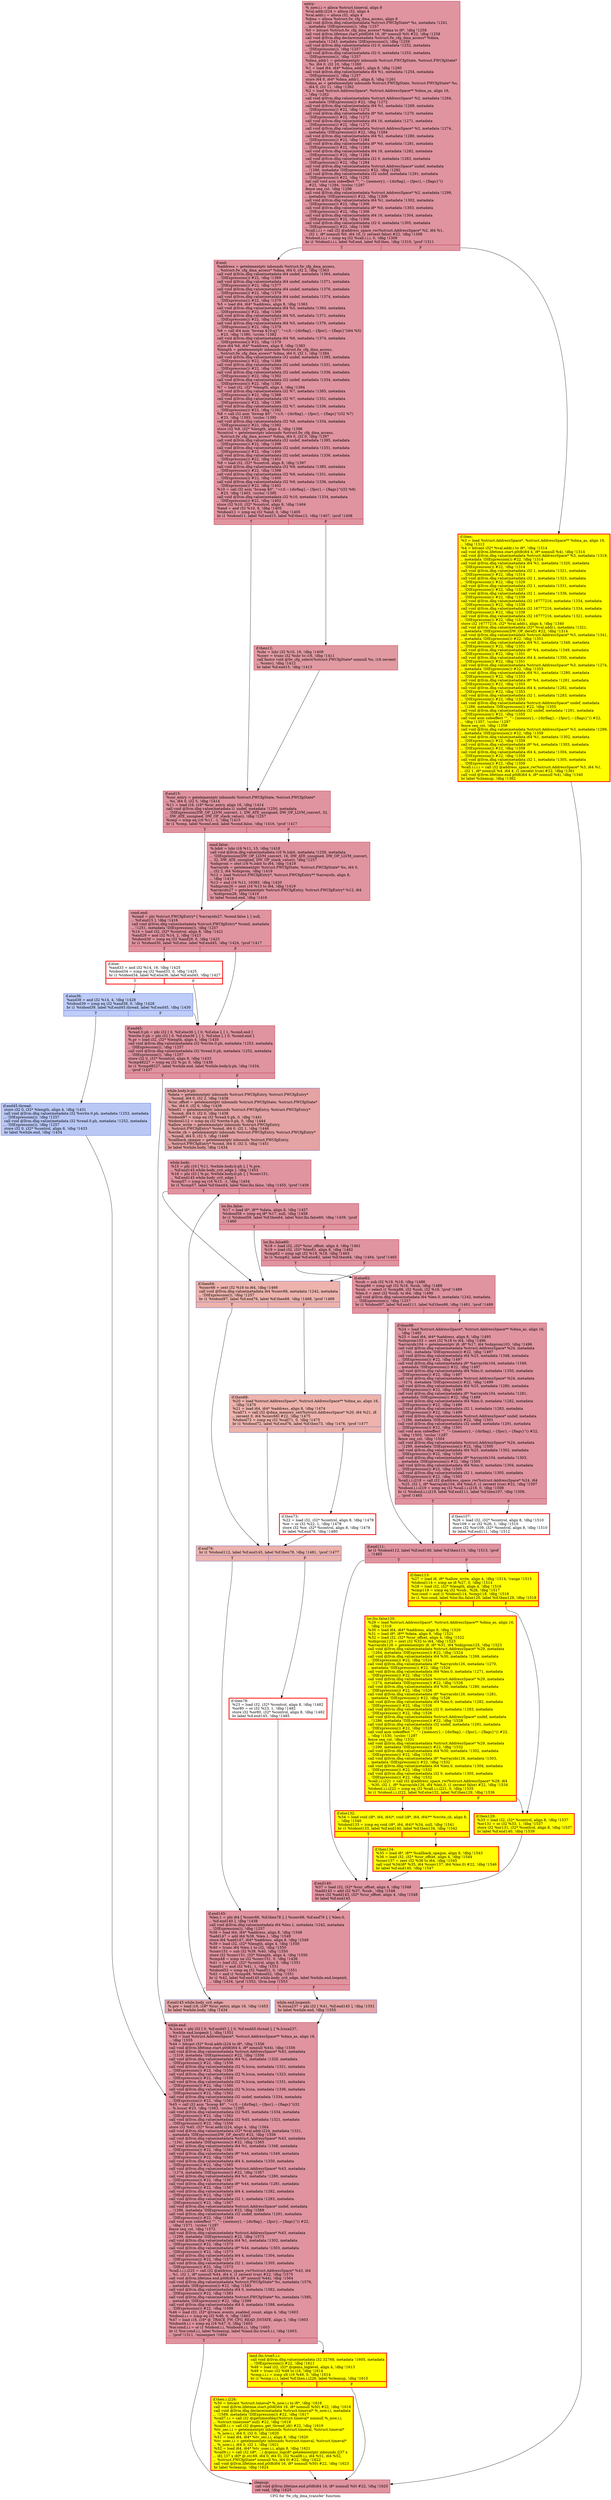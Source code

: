 digraph "CFG for 'fw_cfg_dma_transfer' function" {
	label="CFG for 'fw_cfg_dma_transfer' function";

	Node0x561075e3d190 [shape=record,color="#b70d28ff", style=filled, fillcolor="#b70d2870",label="{entry:\l  %_now.i.i = alloca %struct.timeval, align 8\l  %val.addr.i224 = alloca i32, align 4\l  %val.addr.i = alloca i32, align 4\l  %dma = alloca %struct.fw_cfg_dma_access, align 8\l  call void @llvm.dbg.value(metadata %struct.FWCfgState* %s, metadata !1241,\l... metadata !DIExpression()), !dbg !1257\l  %0 = bitcast %struct.fw_cfg_dma_access* %dma to i8*, !dbg !1258\l  call void @llvm.lifetime.start.p0i8(i64 16, i8* nonnull %0) #22, !dbg !1258\l  call void @llvm.dbg.declare(metadata %struct.fw_cfg_dma_access* %dma,\l... metadata !1243, metadata !DIExpression()), !dbg !1259\l  call void @llvm.dbg.value(metadata i32 0, metadata !1252, metadata\l... !DIExpression()), !dbg !1257\l  call void @llvm.dbg.value(metadata i32 0, metadata !1253, metadata\l... !DIExpression()), !dbg !1257\l  %dma_addr1 = getelementptr inbounds %struct.FWCfgState, %struct.FWCfgState*\l... %s, i64 0, i32 10, !dbg !1260\l  %1 = load i64, i64* %dma_addr1, align 8, !dbg !1260\l  call void @llvm.dbg.value(metadata i64 %1, metadata !1254, metadata\l... !DIExpression()), !dbg !1257\l  store i64 0, i64* %dma_addr1, align 8, !dbg !1261\l  %dma_as = getelementptr inbounds %struct.FWCfgState, %struct.FWCfgState* %s,\l... i64 0, i32 11, !dbg !1262\l  %2 = load %struct.AddressSpace*, %struct.AddressSpace** %dma_as, align 16,\l... !dbg !1262\l  call void @llvm.dbg.value(metadata %struct.AddressSpace* %2, metadata !1264,\l... metadata !DIExpression()) #22, !dbg !1272\l  call void @llvm.dbg.value(metadata i64 %1, metadata !1269, metadata\l... !DIExpression()) #22, !dbg !1272\l  call void @llvm.dbg.value(metadata i8* %0, metadata !1270, metadata\l... !DIExpression()) #22, !dbg !1272\l  call void @llvm.dbg.value(metadata i64 16, metadata !1271, metadata\l... !DIExpression()) #22, !dbg !1272\l  call void @llvm.dbg.value(metadata %struct.AddressSpace* %2, metadata !1274,\l... metadata !DIExpression()) #22, !dbg !1284\l  call void @llvm.dbg.value(metadata i64 %1, metadata !1280, metadata\l... !DIExpression()) #22, !dbg !1284\l  call void @llvm.dbg.value(metadata i8* %0, metadata !1281, metadata\l... !DIExpression()) #22, !dbg !1284\l  call void @llvm.dbg.value(metadata i64 16, metadata !1282, metadata\l... !DIExpression()) #22, !dbg !1284\l  call void @llvm.dbg.value(metadata i32 0, metadata !1283, metadata\l... !DIExpression()) #22, !dbg !1284\l  call void @llvm.dbg.value(metadata %struct.AddressSpace* undef, metadata\l... !1286, metadata !DIExpression()) #22, !dbg !1292\l  call void @llvm.dbg.value(metadata i32 undef, metadata !1291, metadata\l... !DIExpression()) #22, !dbg !1292\l  tail call void asm sideeffect \"\", \"~\{memory\},~\{dirflag\},~\{fpsr\},~\{flags\}\"()\l... #22, !dbg !1294, !srcloc !1297\l  fence seq_cst, !dbg !1298\l  call void @llvm.dbg.value(metadata %struct.AddressSpace* %2, metadata !1299,\l... metadata !DIExpression()) #22, !dbg !1306\l  call void @llvm.dbg.value(metadata i64 %1, metadata !1302, metadata\l... !DIExpression()) #22, !dbg !1306\l  call void @llvm.dbg.value(metadata i8* %0, metadata !1303, metadata\l... !DIExpression()) #22, !dbg !1306\l  call void @llvm.dbg.value(metadata i64 16, metadata !1304, metadata\l... !DIExpression()) #22, !dbg !1306\l  call void @llvm.dbg.value(metadata i32 0, metadata !1305, metadata\l... !DIExpression()) #22, !dbg !1306\l  %call.i.i.i = call i32 @address_space_rw(%struct.AddressSpace* %2, i64 %1,\l... i32 1, i8* nonnull %0, i64 16, i1 zeroext false) #22, !dbg !1308\l  %tobool.i.i.i = icmp eq i32 %call.i.i.i, 0, !dbg !1309\l  br i1 %tobool.i.i.i, label %if.end, label %if.then, !dbg !1310, !prof !1311\l|{<s0>T|<s1>F}}"];
	Node0x561075e3d190:s0 -> Node0x561075e44370;
	Node0x561075e3d190:s1 -> Node0x561075e44300;
	Node0x561075e44300 [shape=record,penwidth=3.0, style="filled", color="red", fillcolor="yellow",label="{if.then:                                          \l  %3 = load %struct.AddressSpace*, %struct.AddressSpace** %dma_as, align 16,\l... !dbg !1312\l  %4 = bitcast i32* %val.addr.i to i8*, !dbg !1314\l  call void @llvm.lifetime.start.p0i8(i64 4, i8* nonnull %4), !dbg !1314\l  call void @llvm.dbg.value(metadata %struct.AddressSpace* %3, metadata !1319,\l... metadata !DIExpression()) #22, !dbg !1314\l  call void @llvm.dbg.value(metadata i64 %1, metadata !1320, metadata\l... !DIExpression()) #22, !dbg !1314\l  call void @llvm.dbg.value(metadata i32 1, metadata !1321, metadata\l... !DIExpression()) #22, !dbg !1314\l  call void @llvm.dbg.value(metadata i32 1, metadata !1323, metadata\l... !DIExpression()) #22, !dbg !1329\l  call void @llvm.dbg.value(metadata i32 1, metadata !1331, metadata\l... !DIExpression()) #22, !dbg !1337\l  call void @llvm.dbg.value(metadata i32 1, metadata !1336, metadata\l... !DIExpression()) #22, !dbg !1339\l  call void @llvm.dbg.value(metadata i32 16777216, metadata !1334, metadata\l... !DIExpression()) #22, !dbg !1339\l  call void @llvm.dbg.value(metadata i32 16777216, metadata !1334, metadata\l... !DIExpression()) #22, !dbg !1339\l  call void @llvm.dbg.value(metadata i32 16777216, metadata !1321, metadata\l... !DIExpression()) #22, !dbg !1314\l  store i32 16777216, i32* %val.addr.i, align 4, !dbg !1340\l  call void @llvm.dbg.value(metadata i32* %val.addr.i, metadata !1321,\l... metadata !DIExpression(DW_OP_deref)) #22, !dbg !1314\l  call void @llvm.dbg.value(metadata %struct.AddressSpace* %3, metadata !1341,\l... metadata !DIExpression()) #22, !dbg !1351\l  call void @llvm.dbg.value(metadata i64 %1, metadata !1348, metadata\l... !DIExpression()) #22, !dbg !1351\l  call void @llvm.dbg.value(metadata i8* %4, metadata !1349, metadata\l... !DIExpression()) #22, !dbg !1351\l  call void @llvm.dbg.value(metadata i64 4, metadata !1350, metadata\l... !DIExpression()) #22, !dbg !1351\l  call void @llvm.dbg.value(metadata %struct.AddressSpace* %3, metadata !1274,\l... metadata !DIExpression()) #22, !dbg !1353\l  call void @llvm.dbg.value(metadata i64 %1, metadata !1280, metadata\l... !DIExpression()) #22, !dbg !1353\l  call void @llvm.dbg.value(metadata i8* %4, metadata !1281, metadata\l... !DIExpression()) #22, !dbg !1353\l  call void @llvm.dbg.value(metadata i64 4, metadata !1282, metadata\l... !DIExpression()) #22, !dbg !1353\l  call void @llvm.dbg.value(metadata i32 1, metadata !1283, metadata\l... !DIExpression()) #22, !dbg !1353\l  call void @llvm.dbg.value(metadata %struct.AddressSpace* undef, metadata\l... !1286, metadata !DIExpression()) #22, !dbg !1355\l  call void @llvm.dbg.value(metadata i32 undef, metadata !1291, metadata\l... !DIExpression()) #22, !dbg !1355\l  call void asm sideeffect \"\", \"~\{memory\},~\{dirflag\},~\{fpsr\},~\{flags\}\"() #22,\l... !dbg !1357, !srcloc !1297\l  fence seq_cst, !dbg !1358\l  call void @llvm.dbg.value(metadata %struct.AddressSpace* %3, metadata !1299,\l... metadata !DIExpression()) #22, !dbg !1359\l  call void @llvm.dbg.value(metadata i64 %1, metadata !1302, metadata\l... !DIExpression()) #22, !dbg !1359\l  call void @llvm.dbg.value(metadata i8* %4, metadata !1303, metadata\l... !DIExpression()) #22, !dbg !1359\l  call void @llvm.dbg.value(metadata i64 4, metadata !1304, metadata\l... !DIExpression()) #22, !dbg !1359\l  call void @llvm.dbg.value(metadata i32 1, metadata !1305, metadata\l... !DIExpression()) #22, !dbg !1359\l  %call.i.i.i.i = call i32 @address_space_rw(%struct.AddressSpace* %3, i64 %1,\l... i32 1, i8* nonnull %4, i64 4, i1 zeroext true) #22, !dbg !1361\l  call void @llvm.lifetime.end.p0i8(i64 4, i8* nonnull %4), !dbg !1340\l  br label %cleanup, !dbg !1362\l}"];
	Node0x561075e44300 -> Node0x561075a2c670;
	Node0x561075e44370 [shape=record,color="#b70d28ff", style=filled, fillcolor="#b70d2870",label="{if.end:                                           \l  %address = getelementptr inbounds %struct.fw_cfg_dma_access,\l... %struct.fw_cfg_dma_access* %dma, i64 0, i32 2, !dbg !1363\l  call void @llvm.dbg.value(metadata i64 undef, metadata !1364, metadata\l... !DIExpression()) #22, !dbg !1369\l  call void @llvm.dbg.value(metadata i64 undef, metadata !1371, metadata\l... !DIExpression()) #22, !dbg !1377\l  call void @llvm.dbg.value(metadata i64 undef, metadata !1376, metadata\l... !DIExpression()) #22, !dbg !1379\l  call void @llvm.dbg.value(metadata i64 undef, metadata !1374, metadata\l... !DIExpression()) #22, !dbg !1379\l  %5 = load i64, i64* %address, align 8, !dbg !1363\l  call void @llvm.dbg.value(metadata i64 %5, metadata !1364, metadata\l... !DIExpression()) #22, !dbg !1369\l  call void @llvm.dbg.value(metadata i64 %5, metadata !1371, metadata\l... !DIExpression()) #22, !dbg !1377\l  call void @llvm.dbg.value(metadata i64 %5, metadata !1376, metadata\l... !DIExpression()) #22, !dbg !1379\l  %6 = call i64 asm \"bswap $\{0:q\}\", \"=r,0,~\{dirflag\},~\{fpsr\},~\{flags\}\"(i64 %5)\l... #23, !dbg !1380, !srcloc !1382\l  call void @llvm.dbg.value(metadata i64 %6, metadata !1374, metadata\l... !DIExpression()) #22, !dbg !1379\l  store i64 %6, i64* %address, align 8, !dbg !1383\l  %length = getelementptr inbounds %struct.fw_cfg_dma_access,\l... %struct.fw_cfg_dma_access* %dma, i64 0, i32 1, !dbg !1384\l  call void @llvm.dbg.value(metadata i32 undef, metadata !1385, metadata\l... !DIExpression()) #22, !dbg !1388\l  call void @llvm.dbg.value(metadata i32 undef, metadata !1331, metadata\l... !DIExpression()) #22, !dbg !1390\l  call void @llvm.dbg.value(metadata i32 undef, metadata !1336, metadata\l... !DIExpression()) #22, !dbg !1392\l  call void @llvm.dbg.value(metadata i32 undef, metadata !1334, metadata\l... !DIExpression()) #22, !dbg !1392\l  %7 = load i32, i32* %length, align 4, !dbg !1384\l  call void @llvm.dbg.value(metadata i32 %7, metadata !1385, metadata\l... !DIExpression()) #22, !dbg !1388\l  call void @llvm.dbg.value(metadata i32 %7, metadata !1331, metadata\l... !DIExpression()) #22, !dbg !1390\l  call void @llvm.dbg.value(metadata i32 %7, metadata !1336, metadata\l... !DIExpression()) #22, !dbg !1392\l  %8 = call i32 asm \"bswap $0\", \"=r,0,~\{dirflag\},~\{fpsr\},~\{flags\}\"(i32 %7)\l... #23, !dbg !1393, !srcloc !1395\l  call void @llvm.dbg.value(metadata i32 %8, metadata !1334, metadata\l... !DIExpression()) #22, !dbg !1392\l  store i32 %8, i32* %length, align 4, !dbg !1396\l  %control = getelementptr inbounds %struct.fw_cfg_dma_access,\l... %struct.fw_cfg_dma_access* %dma, i64 0, i32 0, !dbg !1397\l  call void @llvm.dbg.value(metadata i32 undef, metadata !1385, metadata\l... !DIExpression()) #22, !dbg !1398\l  call void @llvm.dbg.value(metadata i32 undef, metadata !1331, metadata\l... !DIExpression()) #22, !dbg !1400\l  call void @llvm.dbg.value(metadata i32 undef, metadata !1336, metadata\l... !DIExpression()) #22, !dbg !1402\l  %9 = load i32, i32* %control, align 8, !dbg !1397\l  call void @llvm.dbg.value(metadata i32 %9, metadata !1385, metadata\l... !DIExpression()) #22, !dbg !1398\l  call void @llvm.dbg.value(metadata i32 %9, metadata !1331, metadata\l... !DIExpression()) #22, !dbg !1400\l  call void @llvm.dbg.value(metadata i32 %9, metadata !1336, metadata\l... !DIExpression()) #22, !dbg !1402\l  %10 = call i32 asm \"bswap $0\", \"=r,0,~\{dirflag\},~\{fpsr\},~\{flags\}\"(i32 %9)\l... #23, !dbg !1403, !srcloc !1395\l  call void @llvm.dbg.value(metadata i32 %10, metadata !1334, metadata\l... !DIExpression()) #22, !dbg !1402\l  store i32 %10, i32* %control, align 8, !dbg !1404\l  %and = and i32 %10, 8, !dbg !1405\l  %tobool11 = icmp eq i32 %and, 0, !dbg !1405\l  br i1 %tobool11, label %if.end15, label %if.then12, !dbg !1407, !prof !1408\l|{<s0>T|<s1>F}}"];
	Node0x561075e44370:s0 -> Node0x561075e46f00;
	Node0x561075e44370:s1 -> Node0x561075709e20;
	Node0x561075709e20 [shape=record,color="#b70d28ff", style=filled, fillcolor="#bb1b2c70",label="{if.then12:                                        \l  %shr = lshr i32 %10, 16, !dbg !1409\l  %conv = trunc i32 %shr to i16, !dbg !1411\l  call fastcc void @fw_cfg_select(%struct.FWCfgState* nonnull %s, i16 zeroext\l... %conv), !dbg !1412\l  br label %if.end15, !dbg !1413\l}"];
	Node0x561075709e20 -> Node0x561075e46f00;
	Node0x561075e46f00 [shape=record,color="#b70d28ff", style=filled, fillcolor="#b70d2870",label="{if.end15:                                         \l  %cur_entry = getelementptr inbounds %struct.FWCfgState, %struct.FWCfgState*\l... %s, i64 0, i32 5, !dbg !1414\l  %11 = load i16, i16* %cur_entry, align 16, !dbg !1414\l  call void @llvm.dbg.value(metadata i1 undef, metadata !1250, metadata\l... !DIExpression(DW_OP_LLVM_convert, 1, DW_ATE_unsigned, DW_OP_LLVM_convert, 32,\l... DW_ATE_unsigned, DW_OP_stack_value)), !dbg !1257\l  %cmp = icmp eq i16 %11, -1, !dbg !1415\l  br i1 %cmp, label %cond.end, label %cond.false, !dbg !1416, !prof !1417\l|{<s0>T|<s1>F}}"];
	Node0x561075e46f00:s0 -> Node0x561075e48000;
	Node0x561075e46f00:s1 -> Node0x561075e47f80;
	Node0x561075e47f80 [shape=record,color="#b70d28ff", style=filled, fillcolor="#b70d2870",label="{cond.false:                                       \l  %.lobit = lshr i16 %11, 15, !dbg !1418\l  call void @llvm.dbg.value(metadata i16 %.lobit, metadata !1250, metadata\l... !DIExpression(DW_OP_LLVM_convert, 16, DW_ATE_unsigned, DW_OP_LLVM_convert,\l... 32, DW_ATE_unsigned, DW_OP_stack_value)), !dbg !1257\l  %idxprom = zext i16 %.lobit to i64, !dbg !1419\l  %arrayidx = getelementptr %struct.FWCfgState, %struct.FWCfgState* %s, i64 0,\l... i32 2, i64 %idxprom, !dbg !1419\l  %12 = load %struct.FWCfgEntry*, %struct.FWCfgEntry** %arrayidx, align 8,\l... !dbg !1419\l  %13 = and i16 %11, 16383, !dbg !1420\l  %idxprom26 = zext i16 %13 to i64, !dbg !1419\l  %arrayidx27 = getelementptr %struct.FWCfgEntry, %struct.FWCfgEntry* %12, i64\l... %idxprom26, !dbg !1419\l  br label %cond.end, !dbg !1416\l}"];
	Node0x561075e47f80 -> Node0x561075e48000;
	Node0x561075e48000 [shape=record,color="#b70d28ff", style=filled, fillcolor="#b70d2870",label="{cond.end:                                         \l  %cond = phi %struct.FWCfgEntry* [ %arrayidx27, %cond.false ], [ null,\l... %if.end15 ], !dbg !1416\l  call void @llvm.dbg.value(metadata %struct.FWCfgEntry* %cond, metadata\l... !1251, metadata !DIExpression()), !dbg !1257\l  %14 = load i32, i32* %control, align 8, !dbg !1421\l  %and29 = and i32 %14, 2, !dbg !1423\l  %tobool30 = icmp eq i32 %and29, 0, !dbg !1423\l  br i1 %tobool30, label %if.else, label %if.end45, !dbg !1424, !prof !1417\l|{<s0>T|<s1>F}}"];
	Node0x561075e48000:s0 -> Node0x561075e49540;
	Node0x561075e48000:s1 -> Node0x561075e494d0;
	Node0x561075e49540 [shape=record,penwidth=3.0, color="red",label="{if.else:                                          \l  %and33 = and i32 %14, 16, !dbg !1425\l  %tobool34 = icmp eq i32 %and33, 0, !dbg !1425\l  br i1 %tobool34, label %if.else36, label %if.end45, !dbg !1427\l|{<s0>T|<s1>F}}"];
	Node0x561075e49540:s0 -> Node0x561075e49f00;
	Node0x561075e49540:s1 -> Node0x561075e494d0;
	Node0x561075e49f00 [shape=record,color="#3d50c3ff", style=filled, fillcolor="#6a8bef70",label="{if.else36:                                        \l  %and38 = and i32 %14, 4, !dbg !1428\l  %tobool39 = icmp eq i32 %and38, 0, !dbg !1428\l  br i1 %tobool39, label %if.end45.thread, label %if.end45, !dbg !1430\l|{<s0>T|<s1>F}}"];
	Node0x561075e49f00:s0 -> Node0x561075e4ddf0;
	Node0x561075e49f00:s1 -> Node0x561075e494d0;
	Node0x561075e4ddf0 [shape=record,color="#3d50c3ff", style=filled, fillcolor="#6282ea70",label="{if.end45.thread:                                  \l  store i32 0, i32* %length, align 4, !dbg !1431\l  call void @llvm.dbg.value(metadata i32 %write.0.ph, metadata !1253, metadata\l... !DIExpression()), !dbg !1257\l  call void @llvm.dbg.value(metadata i32 %read.0.ph, metadata !1252, metadata\l... !DIExpression()), !dbg !1257\l  store i32 0, i32* %control, align 8, !dbg !1433\l  br label %while.end, !dbg !1434\l}"];
	Node0x561075e4ddf0 -> Node0x561075e4bae0;
	Node0x561075e494d0 [shape=record,color="#b70d28ff", style=filled, fillcolor="#b70d2870",label="{if.end45:                                         \l  %read.0.ph = phi i32 [ 0, %if.else36 ], [ 0, %if.else ], [ 1, %cond.end ]\l  %write.0.ph = phi i32 [ 0, %if.else36 ], [ 1, %if.else ], [ 0, %cond.end ]\l  %.pr = load i32, i32* %length, align 4, !dbg !1435\l  call void @llvm.dbg.value(metadata i32 %write.0.ph, metadata !1253, metadata\l... !DIExpression()), !dbg !1257\l  call void @llvm.dbg.value(metadata i32 %read.0.ph, metadata !1252, metadata\l... !DIExpression()), !dbg !1257\l  store i32 0, i32* %control, align 8, !dbg !1433\l  %cmp48227 = icmp eq i32 %.pr, 0, !dbg !1436\l  br i1 %cmp48227, label %while.end, label %while.body.lr.ph, !dbg !1434,\l... !prof !1437\l|{<s0>T|<s1>F}}"];
	Node0x561075e494d0:s0 -> Node0x561075e4bae0;
	Node0x561075e494d0:s1 -> Node0x561075d90d70;
	Node0x561075d90d70 [shape=record,color="#3d50c3ff", style=filled, fillcolor="#c32e3170",label="{while.body.lr.ph:                                 \l  %data = getelementptr inbounds %struct.FWCfgEntry, %struct.FWCfgEntry*\l... %cond, i64 0, i32 2, !dbg !1438\l  %cur_offset = getelementptr inbounds %struct.FWCfgState, %struct.FWCfgState*\l... %s, i64 0, i32 6, !dbg !1438\l  %len61 = getelementptr inbounds %struct.FWCfgEntry, %struct.FWCfgEntry*\l... %cond, i64 0, i32 0, !dbg !1438\l  %tobool97 = icmp eq i32 %read.0.ph, 0, !dbg !1441\l  %tobool112 = icmp eq i32 %write.0.ph, 0, !dbg !1444\l  %allow_write = getelementptr inbounds %struct.FWCfgEntry,\l... %struct.FWCfgEntry* %cond, i64 0, i32 1, !dbg !1446\l  %write_cb = getelementptr inbounds %struct.FWCfgEntry, %struct.FWCfgEntry*\l... %cond, i64 0, i32 5, !dbg !1449\l  %callback_opaque = getelementptr inbounds %struct.FWCfgEntry,\l... %struct.FWCfgEntry* %cond, i64 0, i32 3, !dbg !1451\l  br label %while.body, !dbg !1434\l}"];
	Node0x561075d90d70 -> Node0x561075e4c640;
	Node0x561075e4c640 [shape=record,color="#b70d28ff", style=filled, fillcolor="#b70d2870",label="{while.body:                                       \l  %15 = phi i16 [ %11, %while.body.lr.ph ], [ %.pre,\l... %if.end145.while.body_crit_edge ], !dbg !1453\l  %16 = phi i32 [ %.pr, %while.body.lr.ph ], [ %conv151,\l... %if.end145.while.body_crit_edge ]\l  %cmp57 = icmp eq i16 %15, -1, !dbg !1454\l  br i1 %cmp57, label %if.then64, label %lor.lhs.false, !dbg !1455, !prof !1456\l|{<s0>T|<s1>F}}"];
	Node0x561075e4c640:s0 -> Node0x561075e4c850;
	Node0x561075e4c640:s1 -> Node0x561075e4ca30;
	Node0x561075e4ca30 [shape=record,color="#b70d28ff", style=filled, fillcolor="#b70d2870",label="{lor.lhs.false:                                    \l  %17 = load i8*, i8** %data, align 8, !dbg !1457\l  %tobool59 = icmp eq i8* %17, null, !dbg !1458\l  br i1 %tobool59, label %if.then64, label %lor.lhs.false60, !dbg !1459, !prof\l... !1460\l|{<s0>T|<s1>F}}"];
	Node0x561075e4ca30:s0 -> Node0x561075e4c850;
	Node0x561075e4ca30:s1 -> Node0x561075e4c980;
	Node0x561075e4c980 [shape=record,color="#b70d28ff", style=filled, fillcolor="#b70d2870",label="{lor.lhs.false60:                                  \l  %18 = load i32, i32* %cur_offset, align 4, !dbg !1461\l  %19 = load i32, i32* %len61, align 8, !dbg !1462\l  %cmp62 = icmp ugt i32 %19, %18, !dbg !1463\l  br i1 %cmp62, label %if.else82, label %if.then64, !dbg !1464, !prof !1465\l|{<s0>T|<s1>F}}"];
	Node0x561075e4c980:s0 -> Node0x561075e4c910;
	Node0x561075e4c980:s1 -> Node0x561075e4c850;
	Node0x561075e4c850 [shape=record,color="#3d50c3ff", style=filled, fillcolor="#d6524470",label="{if.then64:                                        \l  %conv66 = zext i32 %16 to i64, !dbg !1466\l  call void @llvm.dbg.value(metadata i64 %conv66, metadata !1242, metadata\l... !DIExpression()), !dbg !1257\l  br i1 %tobool97, label %if.end76, label %if.then68, !dbg !1468, !prof !1469\l|{<s0>T|<s1>F}}"];
	Node0x561075e4c850:s0 -> Node0x561075e4e350;
	Node0x561075e4c850:s1 -> Node0x561075e4e300;
	Node0x561075e4e300 [shape=record,color="#3d50c3ff", style=filled, fillcolor="#d6524470",label="{if.then68:                                        \l  %20 = load %struct.AddressSpace*, %struct.AddressSpace** %dma_as, align 16,\l... !dbg !1470\l  %21 = load i64, i64* %address, align 8, !dbg !1474\l  %call71 = call i32 @dma_memory_set(%struct.AddressSpace* %20, i64 %21, i8\l... zeroext 0, i64 %conv66) #22, !dbg !1475\l  %tobool72 = icmp eq i32 %call71, 0, !dbg !1475\l  br i1 %tobool72, label %if.end76, label %if.then73, !dbg !1476, !prof !1477\l|{<s0>T|<s1>F}}"];
	Node0x561075e4e300:s0 -> Node0x561075e4e350;
	Node0x561075e4e300:s1 -> Node0x561075e4e6f0;
	Node0x561075e4e6f0 [shape=record,penwidth=3.0, color="red",label="{if.then73:                                        \l  %22 = load i32, i32* %control, align 8, !dbg !1478\l  %or = or i32 %22, 1, !dbg !1478\l  store i32 %or, i32* %control, align 8, !dbg !1478\l  br label %if.end76, !dbg !1480\l}"];
	Node0x561075e4e6f0 -> Node0x561075e4e350;
	Node0x561075e4e350 [shape=record,color="#3d50c3ff", style=filled, fillcolor="#d6524470",label="{if.end76:                                         \l  br i1 %tobool112, label %if.end145, label %if.then78, !dbg !1481, !prof !1477\l|{<s0>T|<s1>F}}"];
	Node0x561075e4e350:s0 -> Node0x561075e4c8a0;
	Node0x561075e4e350:s1 -> Node0x561075e4fc00;
	Node0x561075e4fc00 [shape=record,penwidth=3.0, color="red",label="{if.then78:                                        \l  %23 = load i32, i32* %control, align 8, !dbg !1482\l  %or80 = or i32 %23, 1, !dbg !1482\l  store i32 %or80, i32* %control, align 8, !dbg !1482\l  br label %if.end145, !dbg !1485\l}"];
	Node0x561075e4fc00 -> Node0x561075e4c8a0;
	Node0x561075e4c910 [shape=record,color="#b70d28ff", style=filled, fillcolor="#b70d2870",label="{if.else82:                                        \l  %sub = sub i32 %19, %18, !dbg !1486\l  %cmp86 = icmp ugt i32 %16, %sub, !dbg !1488\l  %sub. = select i1 %cmp86, i32 %sub, i32 %16, !prof !1489\l  %len.0 = zext i32 %sub. to i64, !dbg !1490\l  call void @llvm.dbg.value(metadata i64 %len.0, metadata !1242, metadata\l... !DIExpression()), !dbg !1257\l  br i1 %tobool97, label %if.end111, label %if.then98, !dbg !1491, !prof !1489\l|{<s0>T|<s1>F}}"];
	Node0x561075e4c910:s0 -> Node0x561075e51aa0;
	Node0x561075e4c910:s1 -> Node0x561075e51a50;
	Node0x561075e51a50 [shape=record,color="#b70d28ff", style=filled, fillcolor="#b70d2870",label="{if.then98:                                        \l  %24 = load %struct.AddressSpace*, %struct.AddressSpace** %dma_as, align 16,\l... !dbg !1492\l  %25 = load i64, i64* %address, align 8, !dbg !1495\l  %idxprom103 = zext i32 %18 to i64, !dbg !1496\l  %arrayidx104 = getelementptr i8, i8* %17, i64 %idxprom103, !dbg !1496\l  call void @llvm.dbg.value(metadata %struct.AddressSpace* %24, metadata\l... !1341, metadata !DIExpression()) #22, !dbg !1497\l  call void @llvm.dbg.value(metadata i64 %25, metadata !1348, metadata\l... !DIExpression()) #22, !dbg !1497\l  call void @llvm.dbg.value(metadata i8* %arrayidx104, metadata !1349,\l... metadata !DIExpression()) #22, !dbg !1497\l  call void @llvm.dbg.value(metadata i64 %len.0, metadata !1350, metadata\l... !DIExpression()) #22, !dbg !1497\l  call void @llvm.dbg.value(metadata %struct.AddressSpace* %24, metadata\l... !1274, metadata !DIExpression()) #22, !dbg !1499\l  call void @llvm.dbg.value(metadata i64 %25, metadata !1280, metadata\l... !DIExpression()) #22, !dbg !1499\l  call void @llvm.dbg.value(metadata i8* %arrayidx104, metadata !1281,\l... metadata !DIExpression()) #22, !dbg !1499\l  call void @llvm.dbg.value(metadata i64 %len.0, metadata !1282, metadata\l... !DIExpression()) #22, !dbg !1499\l  call void @llvm.dbg.value(metadata i32 1, metadata !1283, metadata\l... !DIExpression()) #22, !dbg !1499\l  call void @llvm.dbg.value(metadata %struct.AddressSpace* undef, metadata\l... !1286, metadata !DIExpression()) #22, !dbg !1501\l  call void @llvm.dbg.value(metadata i32 undef, metadata !1291, metadata\l... !DIExpression()) #22, !dbg !1501\l  call void asm sideeffect \"\", \"~\{memory\},~\{dirflag\},~\{fpsr\},~\{flags\}\"() #22,\l... !dbg !1503, !srcloc !1297\l  fence seq_cst, !dbg !1504\l  call void @llvm.dbg.value(metadata %struct.AddressSpace* %24, metadata\l... !1299, metadata !DIExpression()) #22, !dbg !1505\l  call void @llvm.dbg.value(metadata i64 %25, metadata !1302, metadata\l... !DIExpression()) #22, !dbg !1505\l  call void @llvm.dbg.value(metadata i8* %arrayidx104, metadata !1303,\l... metadata !DIExpression()) #22, !dbg !1505\l  call void @llvm.dbg.value(metadata i64 %len.0, metadata !1304, metadata\l... !DIExpression()) #22, !dbg !1505\l  call void @llvm.dbg.value(metadata i32 1, metadata !1305, metadata\l... !DIExpression()) #22, !dbg !1505\l  %call.i.i.i218 = call i32 @address_space_rw(%struct.AddressSpace* %24, i64\l... %25, i32 1, i8* %arrayidx104, i64 %len.0, i1 zeroext true) #22, !dbg !1507\l  %tobool.i.i.i219 = icmp eq i32 %call.i.i.i218, 0, !dbg !1508\l  br i1 %tobool.i.i.i219, label %if.end111, label %if.then107, !dbg !1509,\l... !prof !1465\l|{<s0>T|<s1>F}}"];
	Node0x561075e51a50:s0 -> Node0x561075e51aa0;
	Node0x561075e51a50:s1 -> Node0x561075e51e60;
	Node0x561075e51e60 [shape=record,penwidth=3.0, color="red",label="{if.then107:                                       \l  %26 = load i32, i32* %control, align 8, !dbg !1510\l  %or109 = or i32 %26, 1, !dbg !1510\l  store i32 %or109, i32* %control, align 8, !dbg !1510\l  br label %if.end111, !dbg !1512\l}"];
	Node0x561075e51e60 -> Node0x561075e51aa0;
	Node0x561075e51aa0 [shape=record,color="#b70d28ff", style=filled, fillcolor="#b70d2870",label="{if.end111:                                        \l  br i1 %tobool112, label %if.end140, label %if.then113, !dbg !1513, !prof\l... !1465\l|{<s0>T|<s1>F}}"];
	Node0x561075e51aa0:s0 -> Node0x561075e539c0;
	Node0x561075e51aa0:s1 -> Node0x5610759f5380;
	Node0x5610759f5380 [shape=record,penwidth=3.0, style="filled", color="red", fillcolor="yellow",label="{if.then113:                                       \l  %27 = load i8, i8* %allow_write, align 4, !dbg !1514, !range !1515\l  %tobool114 = icmp ne i8 %27, 0, !dbg !1514\l  %28 = load i32, i32* %length, align 4, !dbg !1516\l  %cmp118 = icmp eq i32 %sub., %28, !dbg !1517\l  %or.cond = and i1 %tobool114, %cmp118, !dbg !1518\l  br i1 %or.cond, label %lor.lhs.false120, label %if.then129, !dbg !1518\l|{<s0>T|<s1>F}}"];
	Node0x5610759f5380:s0 -> Node0x561075e53de0;
	Node0x5610759f5380:s1 -> Node0x561075e53cf0;
	Node0x561075e53de0 [shape=record,penwidth=3.0, style="filled", color="red", fillcolor="yellow",label="{lor.lhs.false120:                                 \l  %29 = load %struct.AddressSpace*, %struct.AddressSpace** %dma_as, align 16,\l... !dbg !1519\l  %30 = load i64, i64* %address, align 8, !dbg !1520\l  %31 = load i8*, i8** %data, align 8, !dbg !1521\l  %32 = load i32, i32* %cur_offset, align 4, !dbg !1522\l  %idxprom125 = zext i32 %32 to i64, !dbg !1523\l  %arrayidx126 = getelementptr i8, i8* %31, i64 %idxprom125, !dbg !1523\l  call void @llvm.dbg.value(metadata %struct.AddressSpace* %29, metadata\l... !1264, metadata !DIExpression()) #22, !dbg !1524\l  call void @llvm.dbg.value(metadata i64 %30, metadata !1269, metadata\l... !DIExpression()) #22, !dbg !1524\l  call void @llvm.dbg.value(metadata i8* %arrayidx126, metadata !1270,\l... metadata !DIExpression()) #22, !dbg !1524\l  call void @llvm.dbg.value(metadata i64 %len.0, metadata !1271, metadata\l... !DIExpression()) #22, !dbg !1524\l  call void @llvm.dbg.value(metadata %struct.AddressSpace* %29, metadata\l... !1274, metadata !DIExpression()) #22, !dbg !1526\l  call void @llvm.dbg.value(metadata i64 %30, metadata !1280, metadata\l... !DIExpression()) #22, !dbg !1526\l  call void @llvm.dbg.value(metadata i8* %arrayidx126, metadata !1281,\l... metadata !DIExpression()) #22, !dbg !1526\l  call void @llvm.dbg.value(metadata i64 %len.0, metadata !1282, metadata\l... !DIExpression()) #22, !dbg !1526\l  call void @llvm.dbg.value(metadata i32 0, metadata !1283, metadata\l... !DIExpression()) #22, !dbg !1526\l  call void @llvm.dbg.value(metadata %struct.AddressSpace* undef, metadata\l... !1286, metadata !DIExpression()) #22, !dbg !1528\l  call void @llvm.dbg.value(metadata i32 undef, metadata !1291, metadata\l... !DIExpression()) #22, !dbg !1528\l  call void asm sideeffect \"\", \"~\{memory\},~\{dirflag\},~\{fpsr\},~\{flags\}\"() #22,\l... !dbg !1530, !srcloc !1297\l  fence seq_cst, !dbg !1531\l  call void @llvm.dbg.value(metadata %struct.AddressSpace* %29, metadata\l... !1299, metadata !DIExpression()) #22, !dbg !1532\l  call void @llvm.dbg.value(metadata i64 %30, metadata !1302, metadata\l... !DIExpression()) #22, !dbg !1532\l  call void @llvm.dbg.value(metadata i8* %arrayidx126, metadata !1303,\l... metadata !DIExpression()) #22, !dbg !1532\l  call void @llvm.dbg.value(metadata i64 %len.0, metadata !1304, metadata\l... !DIExpression()) #22, !dbg !1532\l  call void @llvm.dbg.value(metadata i32 0, metadata !1305, metadata\l... !DIExpression()) #22, !dbg !1532\l  %call.i.i.i221 = call i32 @address_space_rw(%struct.AddressSpace* %29, i64\l... %30, i32 1, i8* %arrayidx126, i64 %len.0, i1 zeroext false) #22, !dbg !1534\l  %tobool.i.i.i222 = icmp eq i32 %call.i.i.i221, 0, !dbg !1535\l  br i1 %tobool.i.i.i222, label %if.else132, label %if.then129, !dbg !1536\l|{<s0>T|<s1>F}}"];
	Node0x561075e53de0:s0 -> Node0x561075e53d90;
	Node0x561075e53de0:s1 -> Node0x561075e53cf0;
	Node0x561075e53cf0 [shape=record,penwidth=3.0, style="filled", color="red", fillcolor="yellow",label="{if.then129:                                       \l  %33 = load i32, i32* %control, align 8, !dbg !1537\l  %or131 = or i32 %33, 1, !dbg !1537\l  store i32 %or131, i32* %control, align 8, !dbg !1537\l  br label %if.end140, !dbg !1539\l}"];
	Node0x561075e53cf0 -> Node0x561075e539c0;
	Node0x561075e53d90 [shape=record,penwidth=3.0, style="filled", color="red", fillcolor="yellow",label="{if.else132:                                       \l  %34 = load void (i8*, i64, i64)*, void (i8*, i64, i64)** %write_cb, align 8,\l... !dbg !1540\l  %tobool133 = icmp eq void (i8*, i64, i64)* %34, null, !dbg !1541\l  br i1 %tobool133, label %if.end140, label %if.then134, !dbg !1542\l|{<s0>T|<s1>F}}"];
	Node0x561075e53d90:s0 -> Node0x561075e539c0;
	Node0x561075e53d90:s1 -> Node0x561075e55a00;
	Node0x561075e55a00 [shape=record,penwidth=3.0, style="filled", color="red", fillcolor="yellow",label="{if.then134:                                       \l  %35 = load i8*, i8** %callback_opaque, align 8, !dbg !1543\l  %36 = load i32, i32* %cur_offset, align 4, !dbg !1544\l  %conv137 = zext i32 %36 to i64, !dbg !1545\l  call void %34(i8* %35, i64 %conv137, i64 %len.0) #22, !dbg !1546\l  br label %if.end140, !dbg !1547\l}"];
	Node0x561075e55a00 -> Node0x561075e539c0;
	Node0x561075e539c0 [shape=record,color="#b70d28ff", style=filled, fillcolor="#b70d2870",label="{if.end140:                                        \l  %37 = load i32, i32* %cur_offset, align 4, !dbg !1548\l  %add143 = add i32 %37, %sub., !dbg !1548\l  store i32 %add143, i32* %cur_offset, align 4, !dbg !1548\l  br label %if.end145\l}"];
	Node0x561075e539c0 -> Node0x561075e4c8a0;
	Node0x561075e4c8a0 [shape=record,color="#b70d28ff", style=filled, fillcolor="#b70d2870",label="{if.end145:                                        \l  %len.1 = phi i64 [ %conv66, %if.then78 ], [ %conv66, %if.end76 ], [ %len.0,\l... %if.end140 ], !dbg !1438\l  call void @llvm.dbg.value(metadata i64 %len.1, metadata !1242, metadata\l... !DIExpression()), !dbg !1257\l  %38 = load i64, i64* %address, align 8, !dbg !1549\l  %add147 = add i64 %38, %len.1, !dbg !1549\l  store i64 %add147, i64* %address, align 8, !dbg !1549\l  %39 = load i32, i32* %length, align 4, !dbg !1550\l  %40 = trunc i64 %len.1 to i32, !dbg !1550\l  %conv151 = sub i32 %39, %40, !dbg !1550\l  store i32 %conv151, i32* %length, align 4, !dbg !1550\l  %cmp48 = icmp ne i32 %conv151, 0, !dbg !1436\l  %41 = load i32, i32* %control, align 8, !dbg !1551\l  %and51 = and i32 %41, 1, !dbg !1551\l  %tobool52 = icmp eq i32 %and51, 0, !dbg !1551\l  %42 = and i1 %cmp48, %tobool52, !dbg !1551\l  br i1 %42, label %if.end145.while.body_crit_edge, label %while.end.loopexit,\l... !dbg !1434, !prof !1552, !llvm.loop !1553\l|{<s0>T|<s1>F}}"];
	Node0x561075e4c8a0:s0 -> Node0x561075e4b950;
	Node0x561075e4c8a0:s1 -> Node0x561075e66010;
	Node0x561075e4b950 [shape=record,color="#3d50c3ff", style=filled, fillcolor="#c32e3170",label="{if.end145.while.body_crit_edge:                   \l  %.pre = load i16, i16* %cur_entry, align 16, !dbg !1453\l  br label %while.body, !dbg !1434\l}"];
	Node0x561075e4b950 -> Node0x561075e4c640;
	Node0x561075e66010 [shape=record,color="#3d50c3ff", style=filled, fillcolor="#c32e3170",label="{while.end.loopexit:                               \l  %.lcssa237 = phi i32 [ %41, %if.end145 ], !dbg !1551\l  br label %while.end, !dbg !1555\l}"];
	Node0x561075e66010 -> Node0x561075e4bae0;
	Node0x561075e4bae0 [shape=record,color="#b70d28ff", style=filled, fillcolor="#b70d2870",label="{while.end:                                        \l  %.lcssa = phi i32 [ 0, %if.end45 ], [ 0, %if.end45.thread ], [ %.lcssa237,\l... %while.end.loopexit ], !dbg !1551\l  %43 = load %struct.AddressSpace*, %struct.AddressSpace** %dma_as, align 16,\l... !dbg !1555\l  %44 = bitcast i32* %val.addr.i224 to i8*, !dbg !1556\l  call void @llvm.lifetime.start.p0i8(i64 4, i8* nonnull %44), !dbg !1556\l  call void @llvm.dbg.value(metadata %struct.AddressSpace* %43, metadata\l... !1319, metadata !DIExpression()) #22, !dbg !1556\l  call void @llvm.dbg.value(metadata i64 %1, metadata !1320, metadata\l... !DIExpression()) #22, !dbg !1556\l  call void @llvm.dbg.value(metadata i32 %.lcssa, metadata !1321, metadata\l... !DIExpression()) #22, !dbg !1556\l  call void @llvm.dbg.value(metadata i32 %.lcssa, metadata !1323, metadata\l... !DIExpression()) #22, !dbg !1558\l  call void @llvm.dbg.value(metadata i32 %.lcssa, metadata !1331, metadata\l... !DIExpression()) #22, !dbg !1560\l  call void @llvm.dbg.value(metadata i32 %.lcssa, metadata !1336, metadata\l... !DIExpression()) #22, !dbg !1562\l  call void @llvm.dbg.value(metadata i32 undef, metadata !1334, metadata\l... !DIExpression()) #22, !dbg !1562\l  %45 = call i32 asm \"bswap $0\", \"=r,0,~\{dirflag\},~\{fpsr\},~\{flags\}\"(i32\l... %.lcssa) #23, !dbg !1563, !srcloc !1395\l  call void @llvm.dbg.value(metadata i32 %45, metadata !1334, metadata\l... !DIExpression()) #22, !dbg !1562\l  call void @llvm.dbg.value(metadata i32 %45, metadata !1321, metadata\l... !DIExpression()) #22, !dbg !1556\l  store i32 %45, i32* %val.addr.i224, align 4, !dbg !1564\l  call void @llvm.dbg.value(metadata i32* %val.addr.i224, metadata !1321,\l... metadata !DIExpression(DW_OP_deref)) #22, !dbg !1556\l  call void @llvm.dbg.value(metadata %struct.AddressSpace* %43, metadata\l... !1341, metadata !DIExpression()) #22, !dbg !1565\l  call void @llvm.dbg.value(metadata i64 %1, metadata !1348, metadata\l... !DIExpression()) #22, !dbg !1565\l  call void @llvm.dbg.value(metadata i8* %44, metadata !1349, metadata\l... !DIExpression()) #22, !dbg !1565\l  call void @llvm.dbg.value(metadata i64 4, metadata !1350, metadata\l... !DIExpression()) #22, !dbg !1565\l  call void @llvm.dbg.value(metadata %struct.AddressSpace* %43, metadata\l... !1274, metadata !DIExpression()) #22, !dbg !1567\l  call void @llvm.dbg.value(metadata i64 %1, metadata !1280, metadata\l... !DIExpression()) #22, !dbg !1567\l  call void @llvm.dbg.value(metadata i8* %44, metadata !1281, metadata\l... !DIExpression()) #22, !dbg !1567\l  call void @llvm.dbg.value(metadata i64 4, metadata !1282, metadata\l... !DIExpression()) #22, !dbg !1567\l  call void @llvm.dbg.value(metadata i32 1, metadata !1283, metadata\l... !DIExpression()) #22, !dbg !1567\l  call void @llvm.dbg.value(metadata %struct.AddressSpace* undef, metadata\l... !1286, metadata !DIExpression()) #22, !dbg !1569\l  call void @llvm.dbg.value(metadata i32 undef, metadata !1291, metadata\l... !DIExpression()) #22, !dbg !1569\l  call void asm sideeffect \"\", \"~\{memory\},~\{dirflag\},~\{fpsr\},~\{flags\}\"() #22,\l... !dbg !1571, !srcloc !1297\l  fence seq_cst, !dbg !1572\l  call void @llvm.dbg.value(metadata %struct.AddressSpace* %43, metadata\l... !1299, metadata !DIExpression()) #22, !dbg !1573\l  call void @llvm.dbg.value(metadata i64 %1, metadata !1302, metadata\l... !DIExpression()) #22, !dbg !1573\l  call void @llvm.dbg.value(metadata i8* %44, metadata !1303, metadata\l... !DIExpression()) #22, !dbg !1573\l  call void @llvm.dbg.value(metadata i64 4, metadata !1304, metadata\l... !DIExpression()) #22, !dbg !1573\l  call void @llvm.dbg.value(metadata i32 1, metadata !1305, metadata\l... !DIExpression()) #22, !dbg !1573\l  %call.i.i.i.i225 = call i32 @address_space_rw(%struct.AddressSpace* %43, i64\l... %1, i32 1, i8* nonnull %44, i64 4, i1 zeroext true) #22, !dbg !1575\l  call void @llvm.lifetime.end.p0i8(i64 4, i8* nonnull %44), !dbg !1564\l  call void @llvm.dbg.value(metadata %struct.FWCfgState* %s, metadata !1576,\l... metadata !DIExpression()) #22, !dbg !1583\l  call void @llvm.dbg.value(metadata i64 0, metadata !1582, metadata\l... !DIExpression()) #22, !dbg !1583\l  call void @llvm.dbg.value(metadata %struct.FWCfgState* %s, metadata !1585,\l... metadata !DIExpression()) #22, !dbg !1599\l  call void @llvm.dbg.value(metadata i64 0, metadata !1588, metadata\l... !DIExpression()) #22, !dbg !1599\l  %46 = load i32, i32* @trace_events_enabled_count, align 4, !dbg !1603\l  %tobool.i.i = icmp eq i32 %46, 0, !dbg !1603\l  %47 = load i16, i16* @_TRACE_FW_CFG_READ_DSTATE, align 2, !dbg !1603\l  %tobool4.i.i = icmp eq i16 %47, 0, !dbg !1603\l  %or.cond.i.i = or i1 %tobool.i.i, %tobool4.i.i, !dbg !1603\l  br i1 %or.cond.i.i, label %cleanup, label %land.lhs.true5.i.i, !dbg !1603,\l... !prof !1311, !misexpect !1604\l|{<s0>T|<s1>F}}"];
	Node0x561075e4bae0:s0 -> Node0x561075a2c670;
	Node0x561075e4bae0:s1 -> Node0x561075e3aec0;
	Node0x561075e3aec0 [shape=record,penwidth=3.0, style="filled", color="red", fillcolor="yellow",label="{land.lhs.true5.i.i:                               \l  call void @llvm.dbg.value(metadata i32 32768, metadata !1605, metadata\l... !DIExpression()) #22, !dbg !1611\l  %48 = load i32, i32* @qemu_loglevel, align 4, !dbg !1613\l  %49 = trunc i32 %48 to i16, !dbg !1614\l  %cmp.i.i.i = icmp slt i16 %49, 0, !dbg !1614\l  br i1 %cmp.i.i.i, label %if.then.i.i226, label %cleanup, !dbg !1615\l|{<s0>T|<s1>F}}"];
	Node0x561075e3aec0:s0 -> Node0x561075d2ecb0;
	Node0x561075e3aec0:s1 -> Node0x561075a2c670;
	Node0x561075d2ecb0 [shape=record,penwidth=3.0, style="filled", color="red", fillcolor="yellow",label="{if.then.i.i226:                                   \l  %50 = bitcast %struct.timeval* %_now.i.i to i8*, !dbg !1616\l  call void @llvm.lifetime.start.p0i8(i64 16, i8* nonnull %50) #22, !dbg !1616\l  call void @llvm.dbg.declare(metadata %struct.timeval* %_now.i.i, metadata\l... !1589, metadata !DIExpression()) #22, !dbg !1617\l  %call7.i.i = call i32 @gettimeofday(%struct.timeval* nonnull %_now.i.i,\l... %struct.timezone* null) #22, !dbg !1618\l  %call8.i.i = call i32 @qemu_get_thread_id() #22, !dbg !1619\l  %tv_sec.i.i = getelementptr inbounds %struct.timeval, %struct.timeval*\l... %_now.i.i, i64 0, i32 0, !dbg !1620\l  %51 = load i64, i64* %tv_sec.i.i, align 8, !dbg !1620\l  %tv_usec.i.i = getelementptr inbounds %struct.timeval, %struct.timeval*\l... %_now.i.i, i64 0, i32 1, !dbg !1621\l  %52 = load i64, i64* %tv_usec.i.i, align 8, !dbg !1621\l  %call9.i.i = call i32 (i8*, ...) @qemu_log(i8* getelementptr inbounds ([37 x\l... i8], [37 x i8]* @.str.69, i64 0, i64 0), i32 %call8.i.i, i64 %51, i64 %52,\l... %struct.FWCfgState* nonnull %s, i64 0) #22, !dbg !1622\l  call void @llvm.lifetime.end.p0i8(i64 16, i8* nonnull %50) #22, !dbg !1623\l  br label %cleanup, !dbg !1624\l}"];
	Node0x561075d2ecb0 -> Node0x561075a2c670;
	Node0x561075a2c670 [shape=record,color="#b70d28ff", style=filled, fillcolor="#b70d2870",label="{cleanup:                                          \l  call void @llvm.lifetime.end.p0i8(i64 16, i8* nonnull %0) #22, !dbg !1625\l  ret void, !dbg !1625\l}"];
}
